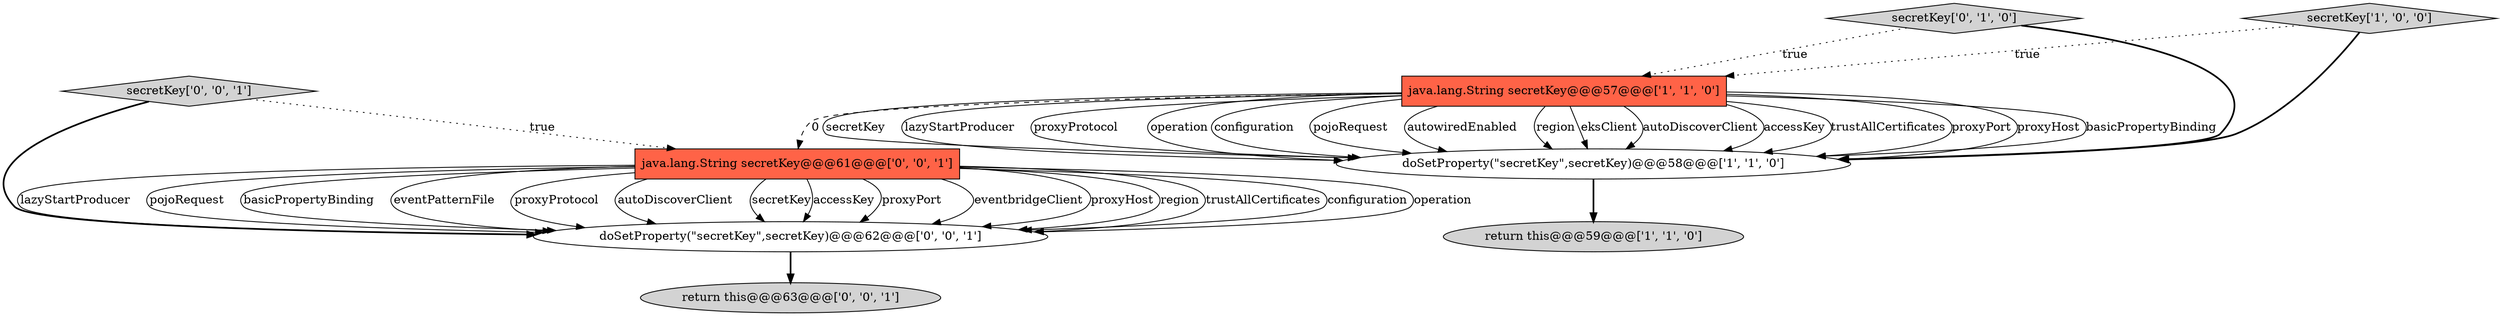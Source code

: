 digraph {
6 [style = filled, label = "java.lang.String secretKey@@@61@@@['0', '0', '1']", fillcolor = tomato, shape = box image = "AAA0AAABBB3BBB"];
8 [style = filled, label = "secretKey['0', '0', '1']", fillcolor = lightgray, shape = diamond image = "AAA0AAABBB3BBB"];
2 [style = filled, label = "doSetProperty(\"secretKey\",secretKey)@@@58@@@['1', '1', '0']", fillcolor = white, shape = ellipse image = "AAA0AAABBB1BBB"];
7 [style = filled, label = "return this@@@63@@@['0', '0', '1']", fillcolor = lightgray, shape = ellipse image = "AAA0AAABBB3BBB"];
1 [style = filled, label = "java.lang.String secretKey@@@57@@@['1', '1', '0']", fillcolor = tomato, shape = box image = "AAA0AAABBB1BBB"];
5 [style = filled, label = "doSetProperty(\"secretKey\",secretKey)@@@62@@@['0', '0', '1']", fillcolor = white, shape = ellipse image = "AAA0AAABBB3BBB"];
0 [style = filled, label = "secretKey['1', '0', '0']", fillcolor = lightgray, shape = diamond image = "AAA0AAABBB1BBB"];
4 [style = filled, label = "secretKey['0', '1', '0']", fillcolor = lightgray, shape = diamond image = "AAA0AAABBB2BBB"];
3 [style = filled, label = "return this@@@59@@@['1', '1', '0']", fillcolor = lightgray, shape = ellipse image = "AAA0AAABBB1BBB"];
1->2 [style = solid, label="configuration"];
1->2 [style = solid, label="pojoRequest"];
1->2 [style = solid, label="autowiredEnabled"];
6->5 [style = solid, label="eventbridgeClient"];
6->5 [style = solid, label="proxyHost"];
1->2 [style = solid, label="region"];
6->5 [style = solid, label="region"];
6->5 [style = solid, label="trustAllCertificates"];
1->2 [style = solid, label="eksClient"];
6->5 [style = solid, label="configuration"];
6->5 [style = solid, label="operation"];
1->2 [style = solid, label="autoDiscoverClient"];
4->1 [style = dotted, label="true"];
2->3 [style = bold, label=""];
0->2 [style = bold, label=""];
1->2 [style = solid, label="accessKey"];
1->2 [style = solid, label="trustAllCertificates"];
4->2 [style = bold, label=""];
6->5 [style = solid, label="lazyStartProducer"];
6->5 [style = solid, label="pojoRequest"];
6->5 [style = solid, label="basicPropertyBinding"];
1->2 [style = solid, label="proxyPort"];
6->5 [style = solid, label="eventPatternFile"];
8->6 [style = dotted, label="true"];
8->5 [style = bold, label=""];
1->6 [style = dashed, label="0"];
1->2 [style = solid, label="proxyHost"];
1->2 [style = solid, label="basicPropertyBinding"];
1->2 [style = solid, label="secretKey"];
6->5 [style = solid, label="proxyProtocol"];
5->7 [style = bold, label=""];
6->5 [style = solid, label="autoDiscoverClient"];
1->2 [style = solid, label="lazyStartProducer"];
6->5 [style = solid, label="secretKey"];
1->2 [style = solid, label="proxyProtocol"];
6->5 [style = solid, label="accessKey"];
6->5 [style = solid, label="proxyPort"];
1->2 [style = solid, label="operation"];
0->1 [style = dotted, label="true"];
}
